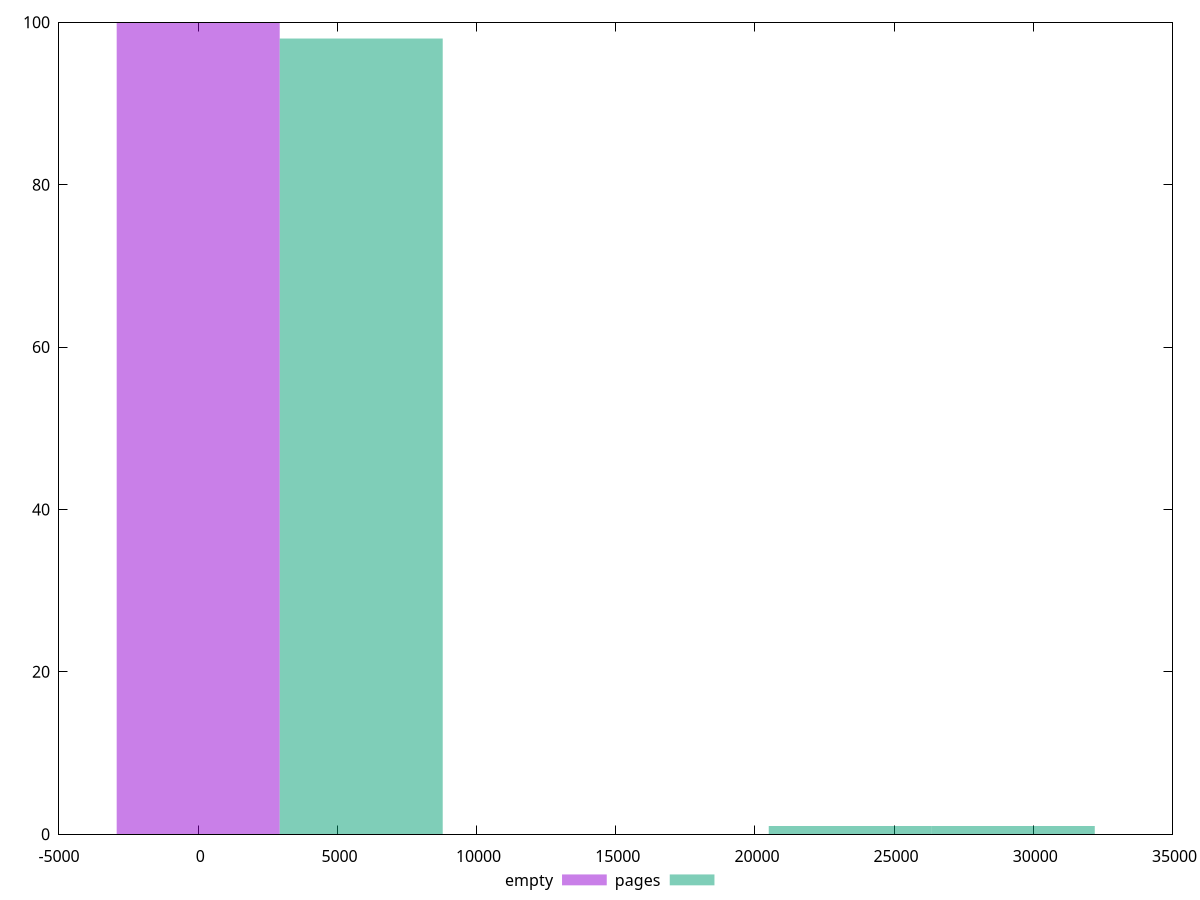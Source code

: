 reset
set terminal svg size 640, 500 enhanced background rgb 'white'
set output "reprap/speed-index/comparison/histogram/0_vs_1.svg"

$empty <<EOF
0 100
EOF

$pages <<EOF
29279.863832743868 1
5855.9727665487735 98
23423.891066195094 1
EOF

set key outside below
set boxwidth 5855.9727665487735
set yrange [0:100]
set style fill transparent solid 0.5 noborder

plot \
  $empty title "empty" with boxes, \
  $pages title "pages" with boxes, \


reset